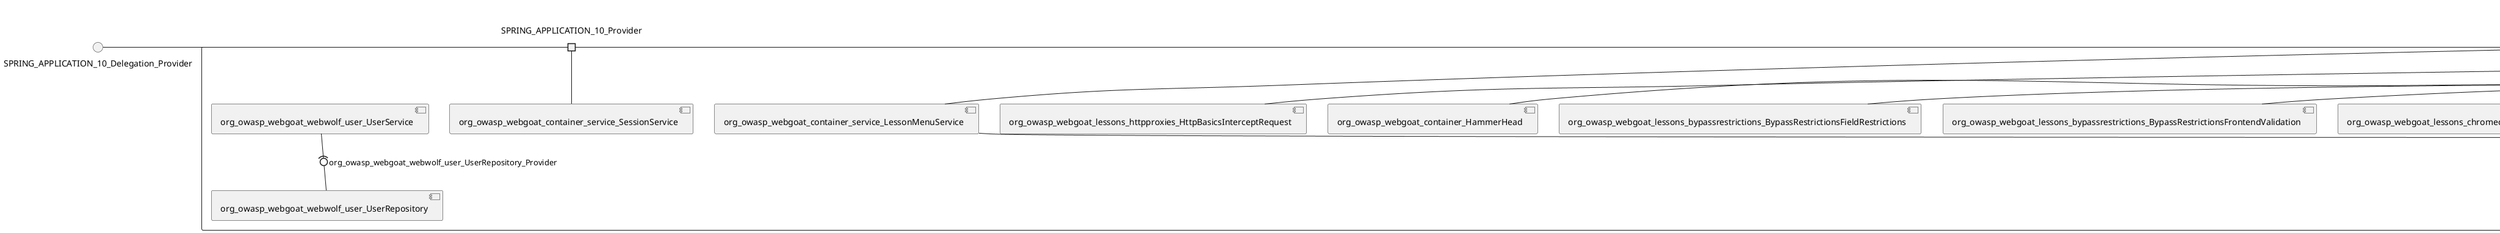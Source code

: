 @startuml
skinparam fixCircleLabelOverlapping true
skinparam componentStyle uml2
() SPRING_APPLICATION_10_Delegation_Provider
() SPRING_APPLICATION_11_Delegation_Provider
() SPRING_APPLICATION_2_Delegation_Provider
() SPRING_APPLICATION_3_Delegation_Provider
() SPRING_APPLICATION_4_Delegation_Provider
() SPRING_APPLICATION_5_Delegation_Provider
() SPRING_APPLICATION_6_Delegation_Provider
() SPRING_APPLICATION_7_Delegation_Provider
() SPRING_APPLICATION_8_Delegation_Provider
() SPRING_APPLICATION_9_Delegation_Provider
() SPRING_APPLICATION_BypassRestrictions_FieldRestrictions_POST_Delegation_Provider
() SPRING_APPLICATION_BypassRestrictions_frontendValidation_POST_Delegation_Provider
() SPRING_APPLICATION_ChromeDevTools_dummy_POST_Delegation_Provider
() SPRING_APPLICATION_ChromeDevTools_network_POST_Delegation_Provider
() SPRING_APPLICATION_CrossSiteScriptingStored_stored_xss_POST_Delegation_Provider
() SPRING_APPLICATION_CrossSiteScriptingStored_stored_xss_follow_up_POST_Delegation_Provider
() SPRING_APPLICATION_CrossSiteScripting_attack1_POST_Delegation_Provider
() SPRING_APPLICATION_CrossSiteScripting_attack3_POST_Delegation_Provider
() SPRING_APPLICATION_CrossSiteScripting_attack4_POST_Delegation_Provider
() SPRING_APPLICATION_CrossSiteScripting_attack5a_GET_Delegation_Provider
() SPRING_APPLICATION_CrossSiteScripting_attack6a_POST_Delegation_Provider
() SPRING_APPLICATION_CrossSiteScripting_dom_follow_up_POST_Delegation_Provider
() SPRING_APPLICATION_CrossSiteScripting_phone_home_xss_POST_Delegation_Provider
() SPRING_APPLICATION_CrossSiteScripting_quiz_GET_POST_Delegation_Provider
() SPRING_APPLICATION_Delegation_Provider
() SPRING_APPLICATION_GET_10_Delegation_Provider
() SPRING_APPLICATION_GET_11_Delegation_Provider
() SPRING_APPLICATION_GET_12_Delegation_Provider
() SPRING_APPLICATION_GET_13_Delegation_Provider
() SPRING_APPLICATION_GET_14_Delegation_Provider
() SPRING_APPLICATION_GET_2_Delegation_Provider
() SPRING_APPLICATION_GET_3_Delegation_Provider
() SPRING_APPLICATION_GET_4_Delegation_Provider
() SPRING_APPLICATION_GET_5_Delegation_Provider
() SPRING_APPLICATION_GET_6_Delegation_Provider
() SPRING_APPLICATION_GET_7_Delegation_Provider
() SPRING_APPLICATION_GET_8_Delegation_Provider
() SPRING_APPLICATION_GET_9_Delegation_Provider
() SPRING_APPLICATION_GET_Delegation_Provider
() SPRING_APPLICATION_HtmlTampering_task_POST_Delegation_Provider
() SPRING_APPLICATION_HttpBasics_attack1_POST_Delegation_Provider
() SPRING_APPLICATION_HttpBasics_attack2_POST_Delegation_Provider
() SPRING_APPLICATION_IDOR_diff_attributes_POST_Delegation_Provider
() SPRING_APPLICATION_IDOR_login_POST_Delegation_Provider
() SPRING_APPLICATION_IDOR_profile_alt_path_POST_Delegation_Provider
() SPRING_APPLICATION_InsecureDeserialization_task_POST_Delegation_Provider
() SPRING_APPLICATION_InsecureLogin_Delegation_Provider
() SPRING_APPLICATION_JWT_decode_POST_Delegation_Provider
() SPRING_APPLICATION_JWT_jku_Delegation_Provider
() SPRING_APPLICATION_JWT_kid_Delegation_Provider
() SPRING_APPLICATION_JWT_quiz_GET_POST_Delegation_Provider
() SPRING_APPLICATION_JWT_refresh_Delegation_Provider
() SPRING_APPLICATION_JWT_secret_POST_Delegation_Provider
() SPRING_APPLICATION_JWT_votings_Delegation_Provider
() SPRING_APPLICATION_LogSpoofing_log_bleeding_POST_Delegation_Provider
() SPRING_APPLICATION_LogSpoofing_log_spoofing_POST_Delegation_Provider
() SPRING_APPLICATION_POST_10_Delegation_Provider
() SPRING_APPLICATION_POST_11_Delegation_Provider
() SPRING_APPLICATION_POST_12_Delegation_Provider
() SPRING_APPLICATION_POST_13_Delegation_Provider
() SPRING_APPLICATION_POST_14_Delegation_Provider
() SPRING_APPLICATION_POST_15_Delegation_Provider
() SPRING_APPLICATION_POST_16_Delegation_Provider
() SPRING_APPLICATION_POST_17_Delegation_Provider
() SPRING_APPLICATION_POST_18_Delegation_Provider
() SPRING_APPLICATION_POST_2_Delegation_Provider
() SPRING_APPLICATION_POST_3_Delegation_Provider
() SPRING_APPLICATION_POST_4_Delegation_Provider
() SPRING_APPLICATION_POST_5_Delegation_Provider
() SPRING_APPLICATION_POST_6_Delegation_Provider
() SPRING_APPLICATION_POST_7_Delegation_Provider
() SPRING_APPLICATION_POST_8_Delegation_Provider
() SPRING_APPLICATION_POST_9_Delegation_Provider
() SPRING_APPLICATION_POST_Delegation_Provider
() SPRING_APPLICATION_PUT_Delegation_Provider
() SPRING_APPLICATION_PasswordReset_ForgotPassword_create_password_reset_link_POST_Delegation_Provider
() SPRING_APPLICATION_PasswordReset_SecurityQuestions_POST_Delegation_Provider
() SPRING_APPLICATION_PasswordReset_reset_Delegation_Provider
() SPRING_APPLICATION_PasswordReset_simple_mail_reset_POST_Delegation_Provider
() SPRING_APPLICATION_PathTraversal_profile_picture_GET_Delegation_Provider
() SPRING_APPLICATION_PathTraversal_profile_picture_fix_GET_Delegation_Provider
() SPRING_APPLICATION_PathTraversal_profile_upload_POST_Delegation_Provider
() SPRING_APPLICATION_PathTraversal_profile_upload_fix_POST_Delegation_Provider
() SPRING_APPLICATION_PathTraversal_profile_upload_remove_user_input_POST_Delegation_Provider
() SPRING_APPLICATION_PathTraversal_random_POST_Delegation_Provider
() SPRING_APPLICATION_PathTraversal_random_picture_GET_Delegation_Provider
() SPRING_APPLICATION_PathTraversal_zip_slip_Delegation_Provider
() SPRING_APPLICATION_SSRF_task1_POST_Delegation_Provider
() SPRING_APPLICATION_SSRF_task2_POST_Delegation_Provider
() SPRING_APPLICATION_SecurePasswords_assignment_POST_Delegation_Provider
() SPRING_APPLICATION_SqlInjectionAdvanced_attack6a_POST_Delegation_Provider
() SPRING_APPLICATION_SqlInjectionAdvanced_attack6b_POST_Delegation_Provider
() SPRING_APPLICATION_SqlInjectionAdvanced_challenge_Login_POST_Delegation_Provider
() SPRING_APPLICATION_SqlInjectionAdvanced_challenge_PUT_Delegation_Provider
() SPRING_APPLICATION_SqlInjectionAdvanced_quiz_GET_POST_Delegation_Provider
() SPRING_APPLICATION_SqlInjectionMitigations_attack10a_POST_Delegation_Provider
() SPRING_APPLICATION_SqlInjectionMitigations_attack10b_POST_Delegation_Provider
() SPRING_APPLICATION_SqlInjectionMitigations_attack12a_POST_Delegation_Provider
() SPRING_APPLICATION_SqlInjectionMitigations_servers_GET_Delegation_Provider
() SPRING_APPLICATION_SqlInjection_assignment5a_POST_Delegation_Provider
() SPRING_APPLICATION_SqlInjection_assignment5b_POST_Delegation_Provider
() SPRING_APPLICATION_SqlInjection_attack10_POST_Delegation_Provider
() SPRING_APPLICATION_SqlInjection_attack2_POST_Delegation_Provider
() SPRING_APPLICATION_SqlInjection_attack3_POST_Delegation_Provider
() SPRING_APPLICATION_SqlInjection_attack4_POST_Delegation_Provider
() SPRING_APPLICATION_SqlInjection_attack5_POST_Delegation_Provider
() SPRING_APPLICATION_SqlInjection_attack8_POST_Delegation_Provider
() SPRING_APPLICATION_SqlInjection_attack9_POST_Delegation_Provider
() SPRING_APPLICATION_SqlOnlyInputValidationOnKeywords_attack_POST_Delegation_Provider
() SPRING_APPLICATION_SqlOnlyInputValidation_attack_POST_Delegation_Provider
() SPRING_APPLICATION_VulnerableComponents_attack1_POST_Delegation_Provider
() SPRING_APPLICATION_WebWolf_GET_Delegation_Provider
() SPRING_APPLICATION_WebWolf_landing_Delegation_Provider
() SPRING_APPLICATION_WebWolf_mail_Delegation_Provider
() SPRING_APPLICATION_challenge_1_POST_Delegation_Provider
() SPRING_APPLICATION_challenge_5_POST_Delegation_Provider
() SPRING_APPLICATION_challenge_7_Delegation_Provider
() SPRING_APPLICATION_challenge_8_Delegation_Provider
() SPRING_APPLICATION_challenge_logo_Delegation_Provider
() SPRING_APPLICATION_cia_quiz_GET_POST_Delegation_Provider
() SPRING_APPLICATION_clientSideFiltering_attack1_POST_Delegation_Provider
() SPRING_APPLICATION_clientSideFiltering_challenge_store_coupons_GET_Delegation_Provider
() SPRING_APPLICATION_clientSideFiltering_getItForFree_POST_Delegation_Provider
() SPRING_APPLICATION_clientSideFiltering_salaries_GET_Delegation_Provider
() SPRING_APPLICATION_crypto_encoding_basic_auth_POST_Delegation_Provider
() SPRING_APPLICATION_crypto_encoding_xor_POST_Delegation_Provider
() SPRING_APPLICATION_crypto_hashing_POST_Delegation_Provider
() SPRING_APPLICATION_crypto_secure_defaults_POST_Delegation_Provider
() SPRING_APPLICATION_crypto_signing_verify_POST_Delegation_Provider
() SPRING_APPLICATION_csrf_feedback_message_POST_Delegation_Provider
() SPRING_APPLICATION_csrf_review_POST_Delegation_Provider
() SPRING_APPLICATION_files_GET_Delegation_Provider
() SPRING_APPLICATION_fileupload_POST_Delegation_Provider
() SPRING_APPLICATION_jwt_Delegation_Provider
() SPRING_APPLICATION_landing_Delegation_Provider
() SPRING_APPLICATION_lesson_template_Delegation_Provider
() SPRING_APPLICATION_login_oauth_mvc_GET_Delegation_Provider
() SPRING_APPLICATION_mail_DELETE_GET_POST_Delegation_Provider
() SPRING_APPLICATION_register_mvc_POST_Delegation_Provider
() SPRING_APPLICATION_registration_GET_Delegation_Provider
() SPRING_APPLICATION_requests_GET_Delegation_Provider
() SPRING_APPLICATION_scoreboard_data_GET_Delegation_Provider
() SPRING_APPLICATION_server_directory_GET_Delegation_Provider
() SPRING_APPLICATION_service_debug_labels_mvc_Delegation_Provider
() SPRING_APPLICATION_service_lessonoverview_mvc_GET_Delegation_Provider
() SPRING_APPLICATION_xxe_comments_GET_Delegation_Provider
rectangle System {
[org_owasp_webgoat_container_HammerHead] [[webgoat-webgoat.repository#_yGB63qh5Ee-Bcu-Uzqk3Hg]]
[org_owasp_webgoat_container_WebWolfRedirect] [[webgoat-webgoat.repository#_yGB63qh5Ee-Bcu-Uzqk3Hg]]
[org_owasp_webgoat_container_controller_StartLesson] [[webgoat-webgoat.repository#_yGB63qh5Ee-Bcu-Uzqk3Hg]]
[org_owasp_webgoat_container_controller_Welcome] [[webgoat-webgoat.repository#_yGB63qh5Ee-Bcu-Uzqk3Hg]]
[org_owasp_webgoat_container_i18n_PluginMessages_Provider] [[webgoat-webgoat.repository#_yGB63qh5Ee-Bcu-Uzqk3Hg]]
[org_owasp_webgoat_container_report_ReportCardController] [[webgoat-webgoat.repository#_yGB63qh5Ee-Bcu-Uzqk3Hg]]
[org_owasp_webgoat_container_service_EnvironmentService] [[webgoat-webgoat.repository#_yGB63qh5Ee-Bcu-Uzqk3Hg]]
[org_owasp_webgoat_container_service_HintService] [[webgoat-webgoat.repository#_yGB63qh5Ee-Bcu-Uzqk3Hg]]
[org_owasp_webgoat_container_service_LabelDebugService] [[webgoat-webgoat.repository#_yGB63qh5Ee-Bcu-Uzqk3Hg]]
[org_owasp_webgoat_container_service_LabelService] [[webgoat-webgoat.repository#_yGB63qh5Ee-Bcu-Uzqk3Hg]]
[org_owasp_webgoat_container_service_LessonInfoService] [[webgoat-webgoat.repository#_yGB63qh5Ee-Bcu-Uzqk3Hg]]
[org_owasp_webgoat_container_service_LessonMenuService] [[webgoat-webgoat.repository#_yGB63qh5Ee-Bcu-Uzqk3Hg]]
[org_owasp_webgoat_container_service_LessonProgressService] [[webgoat-webgoat.repository#_yGB63qh5Ee-Bcu-Uzqk3Hg]]
[org_owasp_webgoat_container_service_RestartLessonService] [[webgoat-webgoat.repository#_yGB63qh5Ee-Bcu-Uzqk3Hg]]
[org_owasp_webgoat_container_service_SessionService] [[webgoat-webgoat.repository#_yGB63qh5Ee-Bcu-Uzqk3Hg]]
[org_owasp_webgoat_container_session_LessonSession_Provider] [[webgoat-webgoat.repository#_yGB63qh5Ee-Bcu-Uzqk3Hg]]
[org_owasp_webgoat_container_users_RegistrationController] [[webgoat-webgoat.repository#_yGB63qh5Ee-Bcu-Uzqk3Hg]]
[org_owasp_webgoat_container_users_Scoreboard] [[webgoat-webgoat.repository#_yGB63qh5Ee-Bcu-Uzqk3Hg]]
[org_owasp_webgoat_container_users_UserProgressRepository] [[webgoat-webgoat.repository#_yGB63qh5Ee-Bcu-Uzqk3Hg]]
[org_owasp_webgoat_container_users_UserRepository] [[webgoat-webgoat.repository#_yGB63qh5Ee-Bcu-Uzqk3Hg]]
[org_owasp_webgoat_container_users_UserService] [[webgoat-webgoat.repository#_yGB63qh5Ee-Bcu-Uzqk3Hg]]
[org_owasp_webgoat_lessons_authbypass_VerifyAccount] [[webgoat-webgoat.repository#_yGB63qh5Ee-Bcu-Uzqk3Hg]]
[org_owasp_webgoat_lessons_bypassrestrictions_BypassRestrictionsFieldRestrictions] [[webgoat-webgoat.repository#_yGB63qh5Ee-Bcu-Uzqk3Hg]]
[org_owasp_webgoat_lessons_bypassrestrictions_BypassRestrictionsFrontendValidation] [[webgoat-webgoat.repository#_yGB63qh5Ee-Bcu-Uzqk3Hg]]
[org_owasp_webgoat_lessons_challenges_FlagController] [[webgoat-webgoat.repository#_yGB63qh5Ee-Bcu-Uzqk3Hg]]
[org_owasp_webgoat_lessons_challenges_challenge1_Assignment1] [[webgoat-webgoat.repository#_yGB63qh5Ee-Bcu-Uzqk3Hg]]
[org_owasp_webgoat_lessons_challenges_challenge1_ImageServlet] [[webgoat-webgoat.repository#_yGB63qh5Ee-Bcu-Uzqk3Hg]]
[org_owasp_webgoat_lessons_challenges_challenge5_Assignment5] [[webgoat-webgoat.repository#_yGB63qh5Ee-Bcu-Uzqk3Hg]]
[org_owasp_webgoat_lessons_challenges_challenge7_Assignment7] [[webgoat-webgoat.repository#_yGB63qh5Ee-Bcu-Uzqk3Hg]]
[org_owasp_webgoat_lessons_challenges_challenge8_Assignment8] [[webgoat-webgoat.repository#_yGB63qh5Ee-Bcu-Uzqk3Hg]]
[org_owasp_webgoat_lessons_chromedevtools_NetworkDummy] [[webgoat-webgoat.repository#_yGB63qh5Ee-Bcu-Uzqk3Hg]]
[org_owasp_webgoat_lessons_chromedevtools_NetworkLesson] [[webgoat-webgoat.repository#_yGB63qh5Ee-Bcu-Uzqk3Hg]]
[org_owasp_webgoat_lessons_cia_CIAQuiz] [[webgoat-webgoat.repository#_yGB63qh5Ee-Bcu-Uzqk3Hg]]
[org_owasp_webgoat_lessons_clientsidefiltering_ClientSideFilteringAssignment] [[webgoat-webgoat.repository#_yGB63qh5Ee-Bcu-Uzqk3Hg]]
[org_owasp_webgoat_lessons_clientsidefiltering_ClientSideFilteringFreeAssignment] [[webgoat-webgoat.repository#_yGB63qh5Ee-Bcu-Uzqk3Hg]]
[org_owasp_webgoat_lessons_clientsidefiltering_Salaries] [[webgoat-webgoat.repository#_yGB63qh5Ee-Bcu-Uzqk3Hg]]
[org_owasp_webgoat_lessons_clientsidefiltering_ShopEndpoint] [[webgoat-webgoat.repository#_yGB63qh5Ee-Bcu-Uzqk3Hg]]
[org_owasp_webgoat_lessons_cryptography_EncodingAssignment] [[webgoat-webgoat.repository#_yGB63qh5Ee-Bcu-Uzqk3Hg]]
[org_owasp_webgoat_lessons_cryptography_HashingAssignment] [[webgoat-webgoat.repository#_yGB63qh5Ee-Bcu-Uzqk3Hg]]
[org_owasp_webgoat_lessons_cryptography_SecureDefaultsAssignment] [[webgoat-webgoat.repository#_yGB63qh5Ee-Bcu-Uzqk3Hg]]
[org_owasp_webgoat_lessons_cryptography_SigningAssignment] [[webgoat-webgoat.repository#_yGB63qh5Ee-Bcu-Uzqk3Hg]]
[org_owasp_webgoat_lessons_cryptography_XOREncodingAssignment] [[webgoat-webgoat.repository#_yGB63qh5Ee-Bcu-Uzqk3Hg]]
[org_owasp_webgoat_lessons_csrf_CSRFConfirmFlag1] [[webgoat-webgoat.repository#_yGB63qh5Ee-Bcu-Uzqk3Hg]]
[org_owasp_webgoat_lessons_csrf_CSRFFeedback] [[webgoat-webgoat.repository#_yGB63qh5Ee-Bcu-Uzqk3Hg]]
[org_owasp_webgoat_lessons_csrf_CSRFGetFlag] [[webgoat-webgoat.repository#_yGB63qh5Ee-Bcu-Uzqk3Hg]]
[org_owasp_webgoat_lessons_csrf_CSRFLogin] [[webgoat-webgoat.repository#_yGB63qh5Ee-Bcu-Uzqk3Hg]]
[org_owasp_webgoat_lessons_csrf_ForgedReviews] [[webgoat-webgoat.repository#_yGB63qh5Ee-Bcu-Uzqk3Hg]]
[org_owasp_webgoat_lessons_csrf_ObjectMapper_Provider] [[webgoat-webgoat.repository#_yGB63qh5Ee-Bcu-Uzqk3Hg]]
[org_owasp_webgoat_lessons_deserialization_InsecureDeserializationTask] [[webgoat-webgoat.repository#_yGB63qh5Ee-Bcu-Uzqk3Hg]]
[org_owasp_webgoat_lessons_hijacksession_HijackSessionAssignment] [[webgoat-webgoat.repository#_yGB63qh5Ee-Bcu-Uzqk3Hg]]
[org_owasp_webgoat_lessons_hijacksession_cas_HijackSessionAuthenticationProvider] [[webgoat-webgoat.repository#_yGB63qh5Ee-Bcu-Uzqk3Hg]]
[org_owasp_webgoat_lessons_htmltampering_HtmlTamperingTask] [[webgoat-webgoat.repository#_yGB63qh5Ee-Bcu-Uzqk3Hg]]
[org_owasp_webgoat_lessons_httpbasics_HttpBasicsLesson] [[webgoat-webgoat.repository#_yGB63qh5Ee-Bcu-Uzqk3Hg]]
[org_owasp_webgoat_lessons_httpbasics_HttpBasicsQuiz] [[webgoat-webgoat.repository#_yGB63qh5Ee-Bcu-Uzqk3Hg]]
[org_owasp_webgoat_lessons_httpproxies_HttpBasicsInterceptRequest] [[webgoat-webgoat.repository#_yGB63qh5Ee-Bcu-Uzqk3Hg]]
[org_owasp_webgoat_lessons_idor_IDORDiffAttributes] [[webgoat-webgoat.repository#_yGB63qh5Ee-Bcu-Uzqk3Hg]]
[org_owasp_webgoat_lessons_idor_IDOREditOtherProfile] [[webgoat-webgoat.repository#_yGB63qh5Ee-Bcu-Uzqk3Hg]]
[org_owasp_webgoat_lessons_idor_IDORLogin] [[webgoat-webgoat.repository#_yGB63qh5Ee-Bcu-Uzqk3Hg]]
[org_owasp_webgoat_lessons_idor_IDORViewOtherProfile] [[webgoat-webgoat.repository#_yGB63qh5Ee-Bcu-Uzqk3Hg]]
[org_owasp_webgoat_lessons_idor_IDORViewOwnProfile] [[webgoat-webgoat.repository#_yGB63qh5Ee-Bcu-Uzqk3Hg]]
[org_owasp_webgoat_lessons_idor_IDORViewOwnProfileAltUrl] [[webgoat-webgoat.repository#_yGB63qh5Ee-Bcu-Uzqk3Hg]]
[org_owasp_webgoat_lessons_insecurelogin_InsecureLoginTask] [[webgoat-webgoat.repository#_yGB63qh5Ee-Bcu-Uzqk3Hg]]
[org_owasp_webgoat_lessons_jwt_JWTDecodeEndpoint] [[webgoat-webgoat.repository#_yGB63qh5Ee-Bcu-Uzqk3Hg]]
[org_owasp_webgoat_lessons_jwt_JWTQuiz] [[webgoat-webgoat.repository#_yGB63qh5Ee-Bcu-Uzqk3Hg]]
[org_owasp_webgoat_lessons_jwt_JWTRefreshEndpoint] [[webgoat-webgoat.repository#_yGB63qh5Ee-Bcu-Uzqk3Hg]]
[org_owasp_webgoat_lessons_jwt_JWTSecretKeyEndpoint] [[webgoat-webgoat.repository#_yGB63qh5Ee-Bcu-Uzqk3Hg]]
[org_owasp_webgoat_lessons_jwt_JWTVotesEndpoint] [[webgoat-webgoat.repository#_yGB63qh5Ee-Bcu-Uzqk3Hg]]
[org_owasp_webgoat_lessons_jwt_claimmisuse_JWTHeaderJKUEndpoint] [[webgoat-webgoat.repository#_yGB63qh5Ee-Bcu-Uzqk3Hg]]
[org_owasp_webgoat_lessons_jwt_claimmisuse_JWTHeaderKIDEndpoint] [[webgoat-webgoat.repository#_yGB63qh5Ee-Bcu-Uzqk3Hg]]
[org_owasp_webgoat_lessons_lessontemplate_SampleAttack] [[webgoat-webgoat.repository#_yGB63qh5Ee-Bcu-Uzqk3Hg]]
[org_owasp_webgoat_lessons_logging_LogBleedingTask] [[webgoat-webgoat.repository#_yGB63qh5Ee-Bcu-Uzqk3Hg]]
[org_owasp_webgoat_lessons_logging_LogSpoofingTask] [[webgoat-webgoat.repository#_yGB63qh5Ee-Bcu-Uzqk3Hg]]
[org_owasp_webgoat_lessons_missingac_MissingFunctionACHiddenMenus] [[webgoat-webgoat.repository#_yGB63qh5Ee-Bcu-Uzqk3Hg]]
[org_owasp_webgoat_lessons_missingac_MissingFunctionACUsers] [[webgoat-webgoat.repository#_yGB63qh5Ee-Bcu-Uzqk3Hg]]
[org_owasp_webgoat_lessons_missingac_MissingFunctionACYourHash] [[webgoat-webgoat.repository#_yGB63qh5Ee-Bcu-Uzqk3Hg]]
[org_owasp_webgoat_lessons_missingac_MissingFunctionACYourHashAdmin] [[webgoat-webgoat.repository#_yGB63qh5Ee-Bcu-Uzqk3Hg]]
[org_owasp_webgoat_lessons_passwordreset_QuestionsAssignment] [[webgoat-webgoat.repository#_yGB63qh5Ee-Bcu-Uzqk3Hg]]
[org_owasp_webgoat_lessons_passwordreset_ResetLinkAssignment] [[webgoat-webgoat.repository#_yGB63qh5Ee-Bcu-Uzqk3Hg]]
[org_owasp_webgoat_lessons_passwordreset_ResetLinkAssignmentForgotPassword] [[webgoat-webgoat.repository#_yGB63qh5Ee-Bcu-Uzqk3Hg]]
[org_owasp_webgoat_lessons_passwordreset_SecurityQuestionAssignment] [[webgoat-webgoat.repository#_yGB63qh5Ee-Bcu-Uzqk3Hg]]
[org_owasp_webgoat_lessons_passwordreset_SimpleMailAssignment] [[webgoat-webgoat.repository#_yGB63qh5Ee-Bcu-Uzqk3Hg]]
[org_owasp_webgoat_lessons_passwordreset_TriedQuestions] [[webgoat-webgoat.repository#_yGB63qh5Ee-Bcu-Uzqk3Hg]]
[org_owasp_webgoat_lessons_pathtraversal_ProfileUpload] [[webgoat-webgoat.repository#_yGB63qh5Ee-Bcu-Uzqk3Hg]]
[org_owasp_webgoat_lessons_pathtraversal_ProfileUploadFix] [[webgoat-webgoat.repository#_yGB63qh5Ee-Bcu-Uzqk3Hg]]
[org_owasp_webgoat_lessons_pathtraversal_ProfileUploadRemoveUserInput] [[webgoat-webgoat.repository#_yGB63qh5Ee-Bcu-Uzqk3Hg]]
[org_owasp_webgoat_lessons_pathtraversal_ProfileUploadRetrieval] [[webgoat-webgoat.repository#_yGB63qh5Ee-Bcu-Uzqk3Hg]]
[org_owasp_webgoat_lessons_pathtraversal_ProfileZipSlip] [[webgoat-webgoat.repository#_yGB63qh5Ee-Bcu-Uzqk3Hg]]
[org_owasp_webgoat_lessons_securepasswords_SecurePasswordsAssignment] [[webgoat-webgoat.repository#_yGB63qh5Ee-Bcu-Uzqk3Hg]]
[org_owasp_webgoat_lessons_spoofcookie_SpoofCookieAssignment] [[webgoat-webgoat.repository#_yGB63qh5Ee-Bcu-Uzqk3Hg]]
[org_owasp_webgoat_lessons_sqlinjection_advanced_SqlInjectionChallenge] [[webgoat-webgoat.repository#_yGB63qh5Ee-Bcu-Uzqk3Hg]]
[org_owasp_webgoat_lessons_sqlinjection_advanced_SqlInjectionChallengeLogin] [[webgoat-webgoat.repository#_yGB63qh5Ee-Bcu-Uzqk3Hg]]
[org_owasp_webgoat_lessons_sqlinjection_advanced_SqlInjectionLesson6a] [[webgoat-webgoat.repository#_yGB63qh5Ee-Bcu-Uzqk3Hg]]
[org_owasp_webgoat_lessons_sqlinjection_advanced_SqlInjectionLesson6b] [[webgoat-webgoat.repository#_yGB63qh5Ee-Bcu-Uzqk3Hg]]
[org_owasp_webgoat_lessons_sqlinjection_advanced_SqlInjectionQuiz] [[webgoat-webgoat.repository#_yGB63qh5Ee-Bcu-Uzqk3Hg]]
[org_owasp_webgoat_lessons_sqlinjection_introduction_SqlInjectionLesson10] [[webgoat-webgoat.repository#_yGB63qh5Ee-Bcu-Uzqk3Hg]]
[org_owasp_webgoat_lessons_sqlinjection_introduction_SqlInjectionLesson2] [[webgoat-webgoat.repository#_yGB63qh5Ee-Bcu-Uzqk3Hg]]
[org_owasp_webgoat_lessons_sqlinjection_introduction_SqlInjectionLesson3] [[webgoat-webgoat.repository#_yGB63qh5Ee-Bcu-Uzqk3Hg]]
[org_owasp_webgoat_lessons_sqlinjection_introduction_SqlInjectionLesson4] [[webgoat-webgoat.repository#_yGB63qh5Ee-Bcu-Uzqk3Hg]]
[org_owasp_webgoat_lessons_sqlinjection_introduction_SqlInjectionLesson5] [[webgoat-webgoat.repository#_yGB63qh5Ee-Bcu-Uzqk3Hg]]
[org_owasp_webgoat_lessons_sqlinjection_introduction_SqlInjectionLesson5a] [[webgoat-webgoat.repository#_yGB63qh5Ee-Bcu-Uzqk3Hg]]
[org_owasp_webgoat_lessons_sqlinjection_introduction_SqlInjectionLesson5b] [[webgoat-webgoat.repository#_yGB63qh5Ee-Bcu-Uzqk3Hg]]
[org_owasp_webgoat_lessons_sqlinjection_introduction_SqlInjectionLesson8] [[webgoat-webgoat.repository#_yGB63qh5Ee-Bcu-Uzqk3Hg]]
[org_owasp_webgoat_lessons_sqlinjection_introduction_SqlInjectionLesson9] [[webgoat-webgoat.repository#_yGB63qh5Ee-Bcu-Uzqk3Hg]]
[org_owasp_webgoat_lessons_sqlinjection_mitigation_Servers] [[webgoat-webgoat.repository#_yGB63qh5Ee-Bcu-Uzqk3Hg]]
[org_owasp_webgoat_lessons_sqlinjection_mitigation_SqlInjectionLesson10a] [[webgoat-webgoat.repository#_yGB63qh5Ee-Bcu-Uzqk3Hg]]
[org_owasp_webgoat_lessons_sqlinjection_mitigation_SqlInjectionLesson10b] [[webgoat-webgoat.repository#_yGB63qh5Ee-Bcu-Uzqk3Hg]]
[org_owasp_webgoat_lessons_sqlinjection_mitigation_SqlInjectionLesson13] [[webgoat-webgoat.repository#_yGB63qh5Ee-Bcu-Uzqk3Hg]]
[org_owasp_webgoat_lessons_sqlinjection_mitigation_SqlOnlyInputValidation] [[webgoat-webgoat.repository#_yGB63qh5Ee-Bcu-Uzqk3Hg]]
[org_owasp_webgoat_lessons_sqlinjection_mitigation_SqlOnlyInputValidationOnKeywords] [[webgoat-webgoat.repository#_yGB63qh5Ee-Bcu-Uzqk3Hg]]
[org_owasp_webgoat_lessons_ssrf_SSRFTask1] [[webgoat-webgoat.repository#_yGB63qh5Ee-Bcu-Uzqk3Hg]]
[org_owasp_webgoat_lessons_ssrf_SSRFTask2] [[webgoat-webgoat.repository#_yGB63qh5Ee-Bcu-Uzqk3Hg]]
[org_owasp_webgoat_lessons_vulnerablecomponents_VulnerableComponentsLesson] [[webgoat-webgoat.repository#_yGB63qh5Ee-Bcu-Uzqk3Hg]]
[org_owasp_webgoat_lessons_webwolfintroduction_LandingAssignment] [[webgoat-webgoat.repository#_yGB63qh5Ee-Bcu-Uzqk3Hg]]
[org_owasp_webgoat_lessons_webwolfintroduction_MailAssignment] [[webgoat-webgoat.repository#_yGB63qh5Ee-Bcu-Uzqk3Hg]]
[org_owasp_webgoat_lessons_xss_CrossSiteScriptingLesson1] [[webgoat-webgoat.repository#_yGB63qh5Ee-Bcu-Uzqk3Hg]]
[org_owasp_webgoat_lessons_xss_CrossSiteScriptingLesson5a] [[webgoat-webgoat.repository#_yGB63qh5Ee-Bcu-Uzqk3Hg]]
[org_owasp_webgoat_lessons_xss_CrossSiteScriptingLesson6a] [[webgoat-webgoat.repository#_yGB63qh5Ee-Bcu-Uzqk3Hg]]
[org_owasp_webgoat_lessons_xss_CrossSiteScriptingQuiz] [[webgoat-webgoat.repository#_yGB63qh5Ee-Bcu-Uzqk3Hg]]
[org_owasp_webgoat_lessons_xss_DOMCrossSiteScripting] [[webgoat-webgoat.repository#_yGB63qh5Ee-Bcu-Uzqk3Hg]]
[org_owasp_webgoat_lessons_xss_DOMCrossSiteScriptingVerifier] [[webgoat-webgoat.repository#_yGB63qh5Ee-Bcu-Uzqk3Hg]]
[org_owasp_webgoat_lessons_xss_mitigation_CrossSiteScriptingLesson3] [[webgoat-webgoat.repository#_yGB63qh5Ee-Bcu-Uzqk3Hg]]
[org_owasp_webgoat_lessons_xss_mitigation_CrossSiteScriptingLesson4] [[webgoat-webgoat.repository#_yGB63qh5Ee-Bcu-Uzqk3Hg]]
[org_owasp_webgoat_lessons_xss_stored_StoredCrossSiteScriptingVerifier] [[webgoat-webgoat.repository#_yGB63qh5Ee-Bcu-Uzqk3Hg]]
[org_owasp_webgoat_lessons_xss_stored_StoredXssComments] [[webgoat-webgoat.repository#_yGB63qh5Ee-Bcu-Uzqk3Hg]]
[org_owasp_webgoat_lessons_xxe_BlindSendFileAssignment] [[webgoat-webgoat.repository#_yGB63qh5Ee-Bcu-Uzqk3Hg]]
[org_owasp_webgoat_lessons_xxe_CommentsEndpoint] [[webgoat-webgoat.repository#_yGB63qh5Ee-Bcu-Uzqk3Hg]]
[org_owasp_webgoat_lessons_xxe_ContentTypeAssignment] [[webgoat-webgoat.repository#_yGB63qh5Ee-Bcu-Uzqk3Hg]]
[org_owasp_webgoat_lessons_xxe_SimpleXXE] [[webgoat-webgoat.repository#_yGB63qh5Ee-Bcu-Uzqk3Hg]]
[org_owasp_webgoat_webwolf_FileServer] [[webgoat-webgoat.repository#_yGB63qh5Ee-Bcu-Uzqk3Hg]]
[org_owasp_webgoat_webwolf_jwt_JWTController] [[webgoat-webgoat.repository#_yGB63qh5Ee-Bcu-Uzqk3Hg]]
[org_owasp_webgoat_webwolf_mailbox_MailboxController] [[webgoat-webgoat.repository#_yGB63qh5Ee-Bcu-Uzqk3Hg]]
[org_owasp_webgoat_webwolf_mailbox_MailboxRepository] [[webgoat-webgoat.repository#_yGB63qh5Ee-Bcu-Uzqk3Hg]]
[org_owasp_webgoat_webwolf_requests_LandingPage] [[webgoat-webgoat.repository#_yGB63qh5Ee-Bcu-Uzqk3Hg]]
[org_owasp_webgoat_webwolf_requests_Requests] [[webgoat-webgoat.repository#_yGB63qh5Ee-Bcu-Uzqk3Hg]]
[org_owasp_webgoat_webwolf_user_UserRepository] [[webgoat-webgoat.repository#_yGB63qh5Ee-Bcu-Uzqk3Hg]]
[org_owasp_webgoat_webwolf_user_UserService] [[webgoat-webgoat.repository#_yGB63qh5Ee-Bcu-Uzqk3Hg]]
port SPRING_APPLICATION_10_Provider
SPRING_APPLICATION_10_Delegation_Provider - SPRING_APPLICATION_10_Provider
SPRING_APPLICATION_10_Provider - [org_owasp_webgoat_container_service_SessionService]
port SPRING_APPLICATION_11_Provider
SPRING_APPLICATION_11_Delegation_Provider - SPRING_APPLICATION_11_Provider
SPRING_APPLICATION_11_Provider - [org_owasp_webgoat_container_service_LessonMenuService]
port SPRING_APPLICATION_2_Provider
SPRING_APPLICATION_2_Delegation_Provider - SPRING_APPLICATION_2_Provider
SPRING_APPLICATION_2_Provider - [org_owasp_webgoat_lessons_jwt_JWTSecretKeyEndpoint]
port SPRING_APPLICATION_3_Provider
SPRING_APPLICATION_3_Delegation_Provider - SPRING_APPLICATION_3_Provider
SPRING_APPLICATION_3_Provider - [org_owasp_webgoat_lessons_cryptography_HashingAssignment]
port SPRING_APPLICATION_4_Provider
SPRING_APPLICATION_4_Delegation_Provider - SPRING_APPLICATION_4_Provider
SPRING_APPLICATION_4_Provider - [org_owasp_webgoat_webwolf_FileServer]
port SPRING_APPLICATION_5_Provider
SPRING_APPLICATION_5_Delegation_Provider - SPRING_APPLICATION_5_Provider
SPRING_APPLICATION_5_Provider - [org_owasp_webgoat_lessons_httpproxies_HttpBasicsInterceptRequest]
port SPRING_APPLICATION_6_Provider
SPRING_APPLICATION_6_Delegation_Provider - SPRING_APPLICATION_6_Provider
SPRING_APPLICATION_6_Provider - [org_owasp_webgoat_lessons_cryptography_SigningAssignment]
port SPRING_APPLICATION_7_Provider
SPRING_APPLICATION_7_Delegation_Provider - SPRING_APPLICATION_7_Provider
SPRING_APPLICATION_7_Provider - [org_owasp_webgoat_container_service_LabelDebugService]
port SPRING_APPLICATION_8_Provider
SPRING_APPLICATION_8_Delegation_Provider - SPRING_APPLICATION_8_Provider
SPRING_APPLICATION_8_Provider - [org_owasp_webgoat_container_HammerHead]
port SPRING_APPLICATION_9_Provider
SPRING_APPLICATION_9_Delegation_Provider - SPRING_APPLICATION_9_Provider
SPRING_APPLICATION_9_Provider - [org_owasp_webgoat_lessons_xxe_SimpleXXE]
port SPRING_APPLICATION_BypassRestrictions_FieldRestrictions_POST_Provider
SPRING_APPLICATION_BypassRestrictions_FieldRestrictions_POST_Delegation_Provider - SPRING_APPLICATION_BypassRestrictions_FieldRestrictions_POST_Provider
SPRING_APPLICATION_BypassRestrictions_FieldRestrictions_POST_Provider - [org_owasp_webgoat_lessons_bypassrestrictions_BypassRestrictionsFieldRestrictions]
port SPRING_APPLICATION_BypassRestrictions_frontendValidation_POST_Provider
SPRING_APPLICATION_BypassRestrictions_frontendValidation_POST_Delegation_Provider - SPRING_APPLICATION_BypassRestrictions_frontendValidation_POST_Provider
SPRING_APPLICATION_BypassRestrictions_frontendValidation_POST_Provider - [org_owasp_webgoat_lessons_bypassrestrictions_BypassRestrictionsFrontendValidation]
port SPRING_APPLICATION_ChromeDevTools_dummy_POST_Provider
SPRING_APPLICATION_ChromeDevTools_dummy_POST_Delegation_Provider - SPRING_APPLICATION_ChromeDevTools_dummy_POST_Provider
SPRING_APPLICATION_ChromeDevTools_dummy_POST_Provider - [org_owasp_webgoat_lessons_chromedevtools_NetworkDummy]
port SPRING_APPLICATION_ChromeDevTools_network_POST_Provider
SPRING_APPLICATION_ChromeDevTools_network_POST_Delegation_Provider - SPRING_APPLICATION_ChromeDevTools_network_POST_Provider
SPRING_APPLICATION_ChromeDevTools_network_POST_Provider - [org_owasp_webgoat_lessons_chromedevtools_NetworkLesson]
port SPRING_APPLICATION_CrossSiteScriptingStored_stored_xss_POST_Provider
SPRING_APPLICATION_CrossSiteScriptingStored_stored_xss_POST_Delegation_Provider - SPRING_APPLICATION_CrossSiteScriptingStored_stored_xss_POST_Provider
SPRING_APPLICATION_CrossSiteScriptingStored_stored_xss_POST_Provider - [org_owasp_webgoat_lessons_xss_stored_StoredXssComments]
port SPRING_APPLICATION_CrossSiteScriptingStored_stored_xss_follow_up_POST_Provider
SPRING_APPLICATION_CrossSiteScriptingStored_stored_xss_follow_up_POST_Delegation_Provider - SPRING_APPLICATION_CrossSiteScriptingStored_stored_xss_follow_up_POST_Provider
SPRING_APPLICATION_CrossSiteScriptingStored_stored_xss_follow_up_POST_Provider - [org_owasp_webgoat_lessons_xss_stored_StoredCrossSiteScriptingVerifier]
port SPRING_APPLICATION_CrossSiteScripting_attack1_POST_Provider
SPRING_APPLICATION_CrossSiteScripting_attack1_POST_Delegation_Provider - SPRING_APPLICATION_CrossSiteScripting_attack1_POST_Provider
SPRING_APPLICATION_CrossSiteScripting_attack1_POST_Provider - [org_owasp_webgoat_lessons_xss_CrossSiteScriptingLesson1]
port SPRING_APPLICATION_CrossSiteScripting_attack3_POST_Provider
SPRING_APPLICATION_CrossSiteScripting_attack3_POST_Delegation_Provider - SPRING_APPLICATION_CrossSiteScripting_attack3_POST_Provider
SPRING_APPLICATION_CrossSiteScripting_attack3_POST_Provider - [org_owasp_webgoat_lessons_xss_mitigation_CrossSiteScriptingLesson3]
port SPRING_APPLICATION_CrossSiteScripting_attack4_POST_Provider
SPRING_APPLICATION_CrossSiteScripting_attack4_POST_Delegation_Provider - SPRING_APPLICATION_CrossSiteScripting_attack4_POST_Provider
SPRING_APPLICATION_CrossSiteScripting_attack4_POST_Provider - [org_owasp_webgoat_lessons_xss_mitigation_CrossSiteScriptingLesson4]
port SPRING_APPLICATION_CrossSiteScripting_attack5a_GET_Provider
SPRING_APPLICATION_CrossSiteScripting_attack5a_GET_Delegation_Provider - SPRING_APPLICATION_CrossSiteScripting_attack5a_GET_Provider
SPRING_APPLICATION_CrossSiteScripting_attack5a_GET_Provider - [org_owasp_webgoat_lessons_xss_CrossSiteScriptingLesson5a]
port SPRING_APPLICATION_CrossSiteScripting_attack6a_POST_Provider
SPRING_APPLICATION_CrossSiteScripting_attack6a_POST_Delegation_Provider - SPRING_APPLICATION_CrossSiteScripting_attack6a_POST_Provider
SPRING_APPLICATION_CrossSiteScripting_attack6a_POST_Provider - [org_owasp_webgoat_lessons_xss_CrossSiteScriptingLesson6a]
port SPRING_APPLICATION_CrossSiteScripting_dom_follow_up_POST_Provider
SPRING_APPLICATION_CrossSiteScripting_dom_follow_up_POST_Delegation_Provider - SPRING_APPLICATION_CrossSiteScripting_dom_follow_up_POST_Provider
SPRING_APPLICATION_CrossSiteScripting_dom_follow_up_POST_Provider - [org_owasp_webgoat_lessons_xss_DOMCrossSiteScriptingVerifier]
port SPRING_APPLICATION_CrossSiteScripting_phone_home_xss_POST_Provider
SPRING_APPLICATION_CrossSiteScripting_phone_home_xss_POST_Delegation_Provider - SPRING_APPLICATION_CrossSiteScripting_phone_home_xss_POST_Provider
SPRING_APPLICATION_CrossSiteScripting_phone_home_xss_POST_Provider - [org_owasp_webgoat_lessons_xss_DOMCrossSiteScripting]
port SPRING_APPLICATION_CrossSiteScripting_quiz_GET_POST_Provider
SPRING_APPLICATION_CrossSiteScripting_quiz_GET_POST_Delegation_Provider - SPRING_APPLICATION_CrossSiteScripting_quiz_GET_POST_Provider
SPRING_APPLICATION_CrossSiteScripting_quiz_GET_POST_Provider - [org_owasp_webgoat_lessons_xss_CrossSiteScriptingQuiz]
port SPRING_APPLICATION_Provider
SPRING_APPLICATION_Delegation_Provider - SPRING_APPLICATION_Provider
SPRING_APPLICATION_Provider - [org_owasp_webgoat_lessons_cryptography_HashingAssignment]
port SPRING_APPLICATION_GET_10_Provider
SPRING_APPLICATION_GET_10_Delegation_Provider - SPRING_APPLICATION_GET_10_Provider
SPRING_APPLICATION_GET_10_Provider - [org_owasp_webgoat_lessons_cryptography_EncodingAssignment]
port SPRING_APPLICATION_GET_11_Provider
SPRING_APPLICATION_GET_11_Delegation_Provider - SPRING_APPLICATION_GET_11_Provider
SPRING_APPLICATION_GET_11_Provider - [org_owasp_webgoat_lessons_missingac_MissingFunctionACUsers]
port SPRING_APPLICATION_GET_12_Provider
SPRING_APPLICATION_GET_12_Delegation_Provider - SPRING_APPLICATION_GET_12_Provider
SPRING_APPLICATION_GET_12_Provider - [org_owasp_webgoat_lessons_xss_stored_StoredXssComments]
port SPRING_APPLICATION_GET_13_Provider
SPRING_APPLICATION_GET_13_Delegation_Provider - SPRING_APPLICATION_GET_13_Provider
SPRING_APPLICATION_GET_13_Provider - [org_owasp_webgoat_lessons_idor_IDORViewOwnProfile]
port SPRING_APPLICATION_GET_14_Provider
SPRING_APPLICATION_GET_14_Delegation_Provider - SPRING_APPLICATION_GET_14_Provider
SPRING_APPLICATION_GET_14_Provider - [org_owasp_webgoat_container_controller_StartLesson]
port SPRING_APPLICATION_GET_2_Provider
SPRING_APPLICATION_GET_2_Delegation_Provider - SPRING_APPLICATION_GET_2_Provider
SPRING_APPLICATION_GET_2_Provider - [org_owasp_webgoat_lessons_idor_IDORViewOtherProfile]
port SPRING_APPLICATION_GET_3_Provider
SPRING_APPLICATION_GET_3_Delegation_Provider - SPRING_APPLICATION_GET_3_Provider
SPRING_APPLICATION_GET_3_Provider - [org_owasp_webgoat_container_service_LessonInfoService]
port SPRING_APPLICATION_GET_4_Provider
SPRING_APPLICATION_GET_4_Delegation_Provider - SPRING_APPLICATION_GET_4_Provider
SPRING_APPLICATION_GET_4_Provider - [org_owasp_webgoat_container_report_ReportCardController]
port SPRING_APPLICATION_GET_5_Provider
SPRING_APPLICATION_GET_5_Delegation_Provider - SPRING_APPLICATION_GET_5_Provider
SPRING_APPLICATION_GET_5_Provider - [org_owasp_webgoat_container_controller_Welcome]
port SPRING_APPLICATION_GET_6_Provider
SPRING_APPLICATION_GET_6_Delegation_Provider - SPRING_APPLICATION_GET_6_Provider
SPRING_APPLICATION_GET_6_Provider - [org_owasp_webgoat_lessons_spoofcookie_SpoofCookieAssignment]
port SPRING_APPLICATION_GET_7_Provider
SPRING_APPLICATION_GET_7_Delegation_Provider - SPRING_APPLICATION_GET_7_Provider
SPRING_APPLICATION_GET_7_Provider - [org_owasp_webgoat_lessons_csrf_ForgedReviews]
port SPRING_APPLICATION_GET_8_Provider
SPRING_APPLICATION_GET_8_Delegation_Provider - SPRING_APPLICATION_GET_8_Provider
SPRING_APPLICATION_GET_8_Provider - [org_owasp_webgoat_container_service_HintService]
port SPRING_APPLICATION_GET_9_Provider
SPRING_APPLICATION_GET_9_Delegation_Provider - SPRING_APPLICATION_GET_9_Provider
SPRING_APPLICATION_GET_9_Provider - [org_owasp_webgoat_container_service_RestartLessonService]
port SPRING_APPLICATION_GET_Provider
SPRING_APPLICATION_GET_Delegation_Provider - SPRING_APPLICATION_GET_Provider
SPRING_APPLICATION_GET_Provider - [org_owasp_webgoat_container_service_LabelService]
port SPRING_APPLICATION_HtmlTampering_task_POST_Provider
SPRING_APPLICATION_HtmlTampering_task_POST_Delegation_Provider - SPRING_APPLICATION_HtmlTampering_task_POST_Provider
SPRING_APPLICATION_HtmlTampering_task_POST_Provider - [org_owasp_webgoat_lessons_htmltampering_HtmlTamperingTask]
port SPRING_APPLICATION_HttpBasics_attack1_POST_Provider
SPRING_APPLICATION_HttpBasics_attack1_POST_Delegation_Provider - SPRING_APPLICATION_HttpBasics_attack1_POST_Provider
SPRING_APPLICATION_HttpBasics_attack1_POST_Provider - [org_owasp_webgoat_lessons_httpbasics_HttpBasicsLesson]
port SPRING_APPLICATION_HttpBasics_attack2_POST_Provider
SPRING_APPLICATION_HttpBasics_attack2_POST_Delegation_Provider - SPRING_APPLICATION_HttpBasics_attack2_POST_Provider
SPRING_APPLICATION_HttpBasics_attack2_POST_Provider - [org_owasp_webgoat_lessons_httpbasics_HttpBasicsQuiz]
port SPRING_APPLICATION_IDOR_diff_attributes_POST_Provider
SPRING_APPLICATION_IDOR_diff_attributes_POST_Delegation_Provider - SPRING_APPLICATION_IDOR_diff_attributes_POST_Provider
SPRING_APPLICATION_IDOR_diff_attributes_POST_Provider - [org_owasp_webgoat_lessons_idor_IDORDiffAttributes]
port SPRING_APPLICATION_IDOR_login_POST_Provider
SPRING_APPLICATION_IDOR_login_POST_Delegation_Provider - SPRING_APPLICATION_IDOR_login_POST_Provider
SPRING_APPLICATION_IDOR_login_POST_Provider - [org_owasp_webgoat_lessons_idor_IDORLogin]
port SPRING_APPLICATION_IDOR_profile_alt_path_POST_Provider
SPRING_APPLICATION_IDOR_profile_alt_path_POST_Delegation_Provider - SPRING_APPLICATION_IDOR_profile_alt_path_POST_Provider
SPRING_APPLICATION_IDOR_profile_alt_path_POST_Provider - [org_owasp_webgoat_lessons_idor_IDORViewOwnProfileAltUrl]
port SPRING_APPLICATION_InsecureDeserialization_task_POST_Provider
SPRING_APPLICATION_InsecureDeserialization_task_POST_Delegation_Provider - SPRING_APPLICATION_InsecureDeserialization_task_POST_Provider
SPRING_APPLICATION_InsecureDeserialization_task_POST_Provider - [org_owasp_webgoat_lessons_deserialization_InsecureDeserializationTask]
port SPRING_APPLICATION_InsecureLogin_Provider
SPRING_APPLICATION_InsecureLogin_Delegation_Provider - SPRING_APPLICATION_InsecureLogin_Provider
SPRING_APPLICATION_InsecureLogin_Provider - [org_owasp_webgoat_lessons_insecurelogin_InsecureLoginTask]
port SPRING_APPLICATION_JWT_decode_POST_Provider
SPRING_APPLICATION_JWT_decode_POST_Delegation_Provider - SPRING_APPLICATION_JWT_decode_POST_Provider
SPRING_APPLICATION_JWT_decode_POST_Provider - [org_owasp_webgoat_lessons_jwt_JWTDecodeEndpoint]
port SPRING_APPLICATION_JWT_jku_Provider
SPRING_APPLICATION_JWT_jku_Delegation_Provider - SPRING_APPLICATION_JWT_jku_Provider
SPRING_APPLICATION_JWT_jku_Provider - [org_owasp_webgoat_lessons_jwt_claimmisuse_JWTHeaderJKUEndpoint]
port SPRING_APPLICATION_JWT_kid_Provider
SPRING_APPLICATION_JWT_kid_Delegation_Provider - SPRING_APPLICATION_JWT_kid_Provider
SPRING_APPLICATION_JWT_kid_Provider - [org_owasp_webgoat_lessons_jwt_claimmisuse_JWTHeaderKIDEndpoint]
port SPRING_APPLICATION_JWT_quiz_GET_POST_Provider
SPRING_APPLICATION_JWT_quiz_GET_POST_Delegation_Provider - SPRING_APPLICATION_JWT_quiz_GET_POST_Provider
SPRING_APPLICATION_JWT_quiz_GET_POST_Provider - [org_owasp_webgoat_lessons_jwt_JWTQuiz]
port SPRING_APPLICATION_JWT_refresh_Provider
SPRING_APPLICATION_JWT_refresh_Delegation_Provider - SPRING_APPLICATION_JWT_refresh_Provider
SPRING_APPLICATION_JWT_refresh_Provider - [org_owasp_webgoat_lessons_jwt_JWTRefreshEndpoint]
port SPRING_APPLICATION_JWT_secret_POST_Provider
SPRING_APPLICATION_JWT_secret_POST_Delegation_Provider - SPRING_APPLICATION_JWT_secret_POST_Provider
SPRING_APPLICATION_JWT_secret_POST_Provider - [org_owasp_webgoat_lessons_jwt_JWTSecretKeyEndpoint]
port SPRING_APPLICATION_JWT_votings_Provider
SPRING_APPLICATION_JWT_votings_Delegation_Provider - SPRING_APPLICATION_JWT_votings_Provider
SPRING_APPLICATION_JWT_votings_Provider - [org_owasp_webgoat_lessons_jwt_JWTVotesEndpoint]
port SPRING_APPLICATION_LogSpoofing_log_bleeding_POST_Provider
SPRING_APPLICATION_LogSpoofing_log_bleeding_POST_Delegation_Provider - SPRING_APPLICATION_LogSpoofing_log_bleeding_POST_Provider
SPRING_APPLICATION_LogSpoofing_log_bleeding_POST_Provider - [org_owasp_webgoat_lessons_logging_LogBleedingTask]
port SPRING_APPLICATION_LogSpoofing_log_spoofing_POST_Provider
SPRING_APPLICATION_LogSpoofing_log_spoofing_POST_Delegation_Provider - SPRING_APPLICATION_LogSpoofing_log_spoofing_POST_Provider
SPRING_APPLICATION_LogSpoofing_log_spoofing_POST_Provider - [org_owasp_webgoat_lessons_logging_LogSpoofingTask]
port SPRING_APPLICATION_POST_10_Provider
SPRING_APPLICATION_POST_10_Delegation_Provider - SPRING_APPLICATION_POST_10_Provider
SPRING_APPLICATION_POST_10_Provider - [org_owasp_webgoat_lessons_passwordreset_SimpleMailAssignment]
port SPRING_APPLICATION_POST_11_Provider
SPRING_APPLICATION_POST_11_Delegation_Provider - SPRING_APPLICATION_POST_11_Provider
SPRING_APPLICATION_POST_11_Provider - [org_owasp_webgoat_lessons_authbypass_VerifyAccount]
port SPRING_APPLICATION_POST_12_Provider
SPRING_APPLICATION_POST_12_Delegation_Provider - SPRING_APPLICATION_POST_12_Provider
SPRING_APPLICATION_POST_12_Provider - [org_owasp_webgoat_lessons_challenges_FlagController]
port SPRING_APPLICATION_POST_13_Provider
SPRING_APPLICATION_POST_13_Delegation_Provider - SPRING_APPLICATION_POST_13_Provider
SPRING_APPLICATION_POST_13_Provider - [org_owasp_webgoat_lessons_missingac_MissingFunctionACYourHash]
port SPRING_APPLICATION_POST_14_Provider
SPRING_APPLICATION_POST_14_Delegation_Provider - SPRING_APPLICATION_POST_14_Provider
SPRING_APPLICATION_POST_14_Provider - [org_owasp_webgoat_lessons_missingac_MissingFunctionACYourHashAdmin]
port SPRING_APPLICATION_POST_15_Provider
SPRING_APPLICATION_POST_15_Delegation_Provider - SPRING_APPLICATION_POST_15_Provider
SPRING_APPLICATION_POST_15_Provider - [org_owasp_webgoat_lessons_csrf_CSRFConfirmFlag1]
port SPRING_APPLICATION_POST_16_Provider
SPRING_APPLICATION_POST_16_Delegation_Provider - SPRING_APPLICATION_POST_16_Provider
SPRING_APPLICATION_POST_16_Provider - [org_owasp_webgoat_lessons_csrf_CSRFLogin]
port SPRING_APPLICATION_POST_17_Provider
SPRING_APPLICATION_POST_17_Delegation_Provider - SPRING_APPLICATION_POST_17_Provider
SPRING_APPLICATION_POST_17_Provider - [org_owasp_webgoat_lessons_passwordreset_QuestionsAssignment]
port SPRING_APPLICATION_POST_18_Provider
SPRING_APPLICATION_POST_18_Delegation_Provider - SPRING_APPLICATION_POST_18_Provider
SPRING_APPLICATION_POST_18_Provider - [org_owasp_webgoat_lessons_xxe_BlindSendFileAssignment]
port SPRING_APPLICATION_POST_2_Provider
SPRING_APPLICATION_POST_2_Delegation_Provider - SPRING_APPLICATION_POST_2_Provider
SPRING_APPLICATION_POST_2_Provider - [org_owasp_webgoat_lessons_csrf_CSRFFeedback]
port SPRING_APPLICATION_POST_3_Provider
SPRING_APPLICATION_POST_3_Delegation_Provider - SPRING_APPLICATION_POST_3_Provider
SPRING_APPLICATION_POST_3_Provider - [org_owasp_webgoat_lessons_missingac_MissingFunctionACUsers]
port SPRING_APPLICATION_POST_4_Provider
SPRING_APPLICATION_POST_4_Delegation_Provider - SPRING_APPLICATION_POST_4_Provider
SPRING_APPLICATION_POST_4_Provider - [org_owasp_webgoat_lessons_xxe_SimpleXXE]
port SPRING_APPLICATION_POST_5_Provider
SPRING_APPLICATION_POST_5_Delegation_Provider - SPRING_APPLICATION_POST_5_Provider
SPRING_APPLICATION_POST_5_Provider - [org_owasp_webgoat_lessons_spoofcookie_SpoofCookieAssignment]
port SPRING_APPLICATION_POST_6_Provider
SPRING_APPLICATION_POST_6_Delegation_Provider - SPRING_APPLICATION_POST_6_Provider
SPRING_APPLICATION_POST_6_Provider - [org_owasp_webgoat_lessons_csrf_CSRFGetFlag]
port SPRING_APPLICATION_POST_7_Provider
SPRING_APPLICATION_POST_7_Delegation_Provider - SPRING_APPLICATION_POST_7_Provider
SPRING_APPLICATION_POST_7_Provider - [org_owasp_webgoat_lessons_xxe_ContentTypeAssignment]
port SPRING_APPLICATION_POST_8_Provider
SPRING_APPLICATION_POST_8_Delegation_Provider - SPRING_APPLICATION_POST_8_Provider
SPRING_APPLICATION_POST_8_Provider - [org_owasp_webgoat_lessons_chromedevtools_NetworkLesson]
port SPRING_APPLICATION_POST_9_Provider
SPRING_APPLICATION_POST_9_Delegation_Provider - SPRING_APPLICATION_POST_9_Provider
SPRING_APPLICATION_POST_9_Provider - [org_owasp_webgoat_lessons_hijacksession_HijackSessionAssignment]
port SPRING_APPLICATION_POST_Provider
SPRING_APPLICATION_POST_Delegation_Provider - SPRING_APPLICATION_POST_Provider
SPRING_APPLICATION_POST_Provider - [org_owasp_webgoat_lessons_missingac_MissingFunctionACHiddenMenus]
port SPRING_APPLICATION_PUT_Provider
SPRING_APPLICATION_PUT_Delegation_Provider - SPRING_APPLICATION_PUT_Provider
SPRING_APPLICATION_PUT_Provider - [org_owasp_webgoat_lessons_idor_IDOREditOtherProfile]
port SPRING_APPLICATION_PasswordReset_ForgotPassword_create_password_reset_link_POST_Provider
SPRING_APPLICATION_PasswordReset_ForgotPassword_create_password_reset_link_POST_Delegation_Provider - SPRING_APPLICATION_PasswordReset_ForgotPassword_create_password_reset_link_POST_Provider
SPRING_APPLICATION_PasswordReset_ForgotPassword_create_password_reset_link_POST_Provider - [org_owasp_webgoat_lessons_passwordreset_ResetLinkAssignmentForgotPassword]
port SPRING_APPLICATION_PasswordReset_SecurityQuestions_POST_Provider
SPRING_APPLICATION_PasswordReset_SecurityQuestions_POST_Delegation_Provider - SPRING_APPLICATION_PasswordReset_SecurityQuestions_POST_Provider
SPRING_APPLICATION_PasswordReset_SecurityQuestions_POST_Provider - [org_owasp_webgoat_lessons_passwordreset_SecurityQuestionAssignment]
port SPRING_APPLICATION_PasswordReset_reset_Provider
SPRING_APPLICATION_PasswordReset_reset_Delegation_Provider - SPRING_APPLICATION_PasswordReset_reset_Provider
SPRING_APPLICATION_PasswordReset_reset_Provider - [org_owasp_webgoat_lessons_passwordreset_ResetLinkAssignment]
port SPRING_APPLICATION_PasswordReset_simple_mail_reset_POST_Provider
SPRING_APPLICATION_PasswordReset_simple_mail_reset_POST_Delegation_Provider - SPRING_APPLICATION_PasswordReset_simple_mail_reset_POST_Provider
SPRING_APPLICATION_PasswordReset_simple_mail_reset_POST_Provider - [org_owasp_webgoat_lessons_passwordreset_SimpleMailAssignment]
port SPRING_APPLICATION_PathTraversal_profile_picture_GET_Provider
SPRING_APPLICATION_PathTraversal_profile_picture_GET_Delegation_Provider - SPRING_APPLICATION_PathTraversal_profile_picture_GET_Provider
SPRING_APPLICATION_PathTraversal_profile_picture_GET_Provider - [org_owasp_webgoat_lessons_pathtraversal_ProfileUpload]
port SPRING_APPLICATION_PathTraversal_profile_picture_fix_GET_Provider
SPRING_APPLICATION_PathTraversal_profile_picture_fix_GET_Delegation_Provider - SPRING_APPLICATION_PathTraversal_profile_picture_fix_GET_Provider
SPRING_APPLICATION_PathTraversal_profile_picture_fix_GET_Provider - [org_owasp_webgoat_lessons_pathtraversal_ProfileUploadFix]
port SPRING_APPLICATION_PathTraversal_profile_upload_POST_Provider
SPRING_APPLICATION_PathTraversal_profile_upload_POST_Delegation_Provider - SPRING_APPLICATION_PathTraversal_profile_upload_POST_Provider
SPRING_APPLICATION_PathTraversal_profile_upload_POST_Provider - [org_owasp_webgoat_lessons_pathtraversal_ProfileUpload]
port SPRING_APPLICATION_PathTraversal_profile_upload_fix_POST_Provider
SPRING_APPLICATION_PathTraversal_profile_upload_fix_POST_Delegation_Provider - SPRING_APPLICATION_PathTraversal_profile_upload_fix_POST_Provider
SPRING_APPLICATION_PathTraversal_profile_upload_fix_POST_Provider - [org_owasp_webgoat_lessons_pathtraversal_ProfileUploadFix]
port SPRING_APPLICATION_PathTraversal_profile_upload_remove_user_input_POST_Provider
SPRING_APPLICATION_PathTraversal_profile_upload_remove_user_input_POST_Delegation_Provider - SPRING_APPLICATION_PathTraversal_profile_upload_remove_user_input_POST_Provider
SPRING_APPLICATION_PathTraversal_profile_upload_remove_user_input_POST_Provider - [org_owasp_webgoat_lessons_pathtraversal_ProfileUploadRemoveUserInput]
port SPRING_APPLICATION_PathTraversal_random_POST_Provider
SPRING_APPLICATION_PathTraversal_random_POST_Delegation_Provider - SPRING_APPLICATION_PathTraversal_random_POST_Provider
SPRING_APPLICATION_PathTraversal_random_POST_Provider - [org_owasp_webgoat_lessons_pathtraversal_ProfileUploadRetrieval]
port SPRING_APPLICATION_PathTraversal_random_picture_GET_Provider
SPRING_APPLICATION_PathTraversal_random_picture_GET_Delegation_Provider - SPRING_APPLICATION_PathTraversal_random_picture_GET_Provider
SPRING_APPLICATION_PathTraversal_random_picture_GET_Provider - [org_owasp_webgoat_lessons_pathtraversal_ProfileUploadRetrieval]
port SPRING_APPLICATION_PathTraversal_zip_slip_Provider
SPRING_APPLICATION_PathTraversal_zip_slip_Delegation_Provider - SPRING_APPLICATION_PathTraversal_zip_slip_Provider
SPRING_APPLICATION_PathTraversal_zip_slip_Provider - [org_owasp_webgoat_lessons_pathtraversal_ProfileZipSlip]
port SPRING_APPLICATION_SSRF_task1_POST_Provider
SPRING_APPLICATION_SSRF_task1_POST_Delegation_Provider - SPRING_APPLICATION_SSRF_task1_POST_Provider
SPRING_APPLICATION_SSRF_task1_POST_Provider - [org_owasp_webgoat_lessons_ssrf_SSRFTask1]
port SPRING_APPLICATION_SSRF_task2_POST_Provider
SPRING_APPLICATION_SSRF_task2_POST_Delegation_Provider - SPRING_APPLICATION_SSRF_task2_POST_Provider
SPRING_APPLICATION_SSRF_task2_POST_Provider - [org_owasp_webgoat_lessons_ssrf_SSRFTask2]
port SPRING_APPLICATION_SecurePasswords_assignment_POST_Provider
SPRING_APPLICATION_SecurePasswords_assignment_POST_Delegation_Provider - SPRING_APPLICATION_SecurePasswords_assignment_POST_Provider
SPRING_APPLICATION_SecurePasswords_assignment_POST_Provider - [org_owasp_webgoat_lessons_securepasswords_SecurePasswordsAssignment]
port SPRING_APPLICATION_SqlInjectionAdvanced_attack6a_POST_Provider
SPRING_APPLICATION_SqlInjectionAdvanced_attack6a_POST_Delegation_Provider - SPRING_APPLICATION_SqlInjectionAdvanced_attack6a_POST_Provider
SPRING_APPLICATION_SqlInjectionAdvanced_attack6a_POST_Provider - [org_owasp_webgoat_lessons_sqlinjection_advanced_SqlInjectionLesson6a]
port SPRING_APPLICATION_SqlInjectionAdvanced_attack6b_POST_Provider
SPRING_APPLICATION_SqlInjectionAdvanced_attack6b_POST_Delegation_Provider - SPRING_APPLICATION_SqlInjectionAdvanced_attack6b_POST_Provider
SPRING_APPLICATION_SqlInjectionAdvanced_attack6b_POST_Provider - [org_owasp_webgoat_lessons_sqlinjection_advanced_SqlInjectionLesson6b]
port SPRING_APPLICATION_SqlInjectionAdvanced_challenge_Login_POST_Provider
SPRING_APPLICATION_SqlInjectionAdvanced_challenge_Login_POST_Delegation_Provider - SPRING_APPLICATION_SqlInjectionAdvanced_challenge_Login_POST_Provider
SPRING_APPLICATION_SqlInjectionAdvanced_challenge_Login_POST_Provider - [org_owasp_webgoat_lessons_sqlinjection_advanced_SqlInjectionChallengeLogin]
port SPRING_APPLICATION_SqlInjectionAdvanced_challenge_PUT_Provider
SPRING_APPLICATION_SqlInjectionAdvanced_challenge_PUT_Delegation_Provider - SPRING_APPLICATION_SqlInjectionAdvanced_challenge_PUT_Provider
SPRING_APPLICATION_SqlInjectionAdvanced_challenge_PUT_Provider - [org_owasp_webgoat_lessons_sqlinjection_advanced_SqlInjectionChallenge]
port SPRING_APPLICATION_SqlInjectionAdvanced_quiz_GET_POST_Provider
SPRING_APPLICATION_SqlInjectionAdvanced_quiz_GET_POST_Delegation_Provider - SPRING_APPLICATION_SqlInjectionAdvanced_quiz_GET_POST_Provider
SPRING_APPLICATION_SqlInjectionAdvanced_quiz_GET_POST_Provider - [org_owasp_webgoat_lessons_sqlinjection_advanced_SqlInjectionQuiz]
port SPRING_APPLICATION_SqlInjectionMitigations_attack10a_POST_Provider
SPRING_APPLICATION_SqlInjectionMitigations_attack10a_POST_Delegation_Provider - SPRING_APPLICATION_SqlInjectionMitigations_attack10a_POST_Provider
SPRING_APPLICATION_SqlInjectionMitigations_attack10a_POST_Provider - [org_owasp_webgoat_lessons_sqlinjection_mitigation_SqlInjectionLesson10a]
port SPRING_APPLICATION_SqlInjectionMitigations_attack10b_POST_Provider
SPRING_APPLICATION_SqlInjectionMitigations_attack10b_POST_Delegation_Provider - SPRING_APPLICATION_SqlInjectionMitigations_attack10b_POST_Provider
SPRING_APPLICATION_SqlInjectionMitigations_attack10b_POST_Provider - [org_owasp_webgoat_lessons_sqlinjection_mitigation_SqlInjectionLesson10b]
port SPRING_APPLICATION_SqlInjectionMitigations_attack12a_POST_Provider
SPRING_APPLICATION_SqlInjectionMitigations_attack12a_POST_Delegation_Provider - SPRING_APPLICATION_SqlInjectionMitigations_attack12a_POST_Provider
SPRING_APPLICATION_SqlInjectionMitigations_attack12a_POST_Provider - [org_owasp_webgoat_lessons_sqlinjection_mitigation_SqlInjectionLesson13]
port SPRING_APPLICATION_SqlInjectionMitigations_servers_GET_Provider
SPRING_APPLICATION_SqlInjectionMitigations_servers_GET_Delegation_Provider - SPRING_APPLICATION_SqlInjectionMitigations_servers_GET_Provider
SPRING_APPLICATION_SqlInjectionMitigations_servers_GET_Provider - [org_owasp_webgoat_lessons_sqlinjection_mitigation_Servers]
port SPRING_APPLICATION_SqlInjection_assignment5a_POST_Provider
SPRING_APPLICATION_SqlInjection_assignment5a_POST_Delegation_Provider - SPRING_APPLICATION_SqlInjection_assignment5a_POST_Provider
SPRING_APPLICATION_SqlInjection_assignment5a_POST_Provider - [org_owasp_webgoat_lessons_sqlinjection_introduction_SqlInjectionLesson5a]
port SPRING_APPLICATION_SqlInjection_assignment5b_POST_Provider
SPRING_APPLICATION_SqlInjection_assignment5b_POST_Delegation_Provider - SPRING_APPLICATION_SqlInjection_assignment5b_POST_Provider
SPRING_APPLICATION_SqlInjection_assignment5b_POST_Provider - [org_owasp_webgoat_lessons_sqlinjection_introduction_SqlInjectionLesson5b]
port SPRING_APPLICATION_SqlInjection_attack10_POST_Provider
SPRING_APPLICATION_SqlInjection_attack10_POST_Delegation_Provider - SPRING_APPLICATION_SqlInjection_attack10_POST_Provider
SPRING_APPLICATION_SqlInjection_attack10_POST_Provider - [org_owasp_webgoat_lessons_sqlinjection_introduction_SqlInjectionLesson10]
port SPRING_APPLICATION_SqlInjection_attack2_POST_Provider
SPRING_APPLICATION_SqlInjection_attack2_POST_Delegation_Provider - SPRING_APPLICATION_SqlInjection_attack2_POST_Provider
SPRING_APPLICATION_SqlInjection_attack2_POST_Provider - [org_owasp_webgoat_lessons_sqlinjection_introduction_SqlInjectionLesson2]
port SPRING_APPLICATION_SqlInjection_attack3_POST_Provider
SPRING_APPLICATION_SqlInjection_attack3_POST_Delegation_Provider - SPRING_APPLICATION_SqlInjection_attack3_POST_Provider
SPRING_APPLICATION_SqlInjection_attack3_POST_Provider - [org_owasp_webgoat_lessons_sqlinjection_introduction_SqlInjectionLesson3]
port SPRING_APPLICATION_SqlInjection_attack4_POST_Provider
SPRING_APPLICATION_SqlInjection_attack4_POST_Delegation_Provider - SPRING_APPLICATION_SqlInjection_attack4_POST_Provider
SPRING_APPLICATION_SqlInjection_attack4_POST_Provider - [org_owasp_webgoat_lessons_sqlinjection_introduction_SqlInjectionLesson4]
port SPRING_APPLICATION_SqlInjection_attack5_POST_Provider
SPRING_APPLICATION_SqlInjection_attack5_POST_Delegation_Provider - SPRING_APPLICATION_SqlInjection_attack5_POST_Provider
SPRING_APPLICATION_SqlInjection_attack5_POST_Provider - [org_owasp_webgoat_lessons_sqlinjection_introduction_SqlInjectionLesson5]
port SPRING_APPLICATION_SqlInjection_attack8_POST_Provider
SPRING_APPLICATION_SqlInjection_attack8_POST_Delegation_Provider - SPRING_APPLICATION_SqlInjection_attack8_POST_Provider
SPRING_APPLICATION_SqlInjection_attack8_POST_Provider - [org_owasp_webgoat_lessons_sqlinjection_introduction_SqlInjectionLesson8]
port SPRING_APPLICATION_SqlInjection_attack9_POST_Provider
SPRING_APPLICATION_SqlInjection_attack9_POST_Delegation_Provider - SPRING_APPLICATION_SqlInjection_attack9_POST_Provider
SPRING_APPLICATION_SqlInjection_attack9_POST_Provider - [org_owasp_webgoat_lessons_sqlinjection_introduction_SqlInjectionLesson9]
port SPRING_APPLICATION_SqlOnlyInputValidationOnKeywords_attack_POST_Provider
SPRING_APPLICATION_SqlOnlyInputValidationOnKeywords_attack_POST_Delegation_Provider - SPRING_APPLICATION_SqlOnlyInputValidationOnKeywords_attack_POST_Provider
SPRING_APPLICATION_SqlOnlyInputValidationOnKeywords_attack_POST_Provider - [org_owasp_webgoat_lessons_sqlinjection_mitigation_SqlOnlyInputValidationOnKeywords]
port SPRING_APPLICATION_SqlOnlyInputValidation_attack_POST_Provider
SPRING_APPLICATION_SqlOnlyInputValidation_attack_POST_Delegation_Provider - SPRING_APPLICATION_SqlOnlyInputValidation_attack_POST_Provider
SPRING_APPLICATION_SqlOnlyInputValidation_attack_POST_Provider - [org_owasp_webgoat_lessons_sqlinjection_mitigation_SqlOnlyInputValidation]
port SPRING_APPLICATION_VulnerableComponents_attack1_POST_Provider
SPRING_APPLICATION_VulnerableComponents_attack1_POST_Delegation_Provider - SPRING_APPLICATION_VulnerableComponents_attack1_POST_Provider
SPRING_APPLICATION_VulnerableComponents_attack1_POST_Provider - [org_owasp_webgoat_lessons_vulnerablecomponents_VulnerableComponentsLesson]
port SPRING_APPLICATION_WebWolf_GET_Provider
SPRING_APPLICATION_WebWolf_GET_Delegation_Provider - SPRING_APPLICATION_WebWolf_GET_Provider
SPRING_APPLICATION_WebWolf_GET_Provider - [org_owasp_webgoat_container_WebWolfRedirect]
port SPRING_APPLICATION_WebWolf_landing_Provider
SPRING_APPLICATION_WebWolf_landing_Delegation_Provider - SPRING_APPLICATION_WebWolf_landing_Provider
SPRING_APPLICATION_WebWolf_landing_Provider - [org_owasp_webgoat_lessons_webwolfintroduction_LandingAssignment]
port SPRING_APPLICATION_WebWolf_mail_Provider
SPRING_APPLICATION_WebWolf_mail_Delegation_Provider - SPRING_APPLICATION_WebWolf_mail_Provider
SPRING_APPLICATION_WebWolf_mail_Provider - [org_owasp_webgoat_lessons_webwolfintroduction_MailAssignment]
port SPRING_APPLICATION_challenge_1_POST_Provider
SPRING_APPLICATION_challenge_1_POST_Delegation_Provider - SPRING_APPLICATION_challenge_1_POST_Provider
SPRING_APPLICATION_challenge_1_POST_Provider - [org_owasp_webgoat_lessons_challenges_challenge1_Assignment1]
port SPRING_APPLICATION_challenge_5_POST_Provider
SPRING_APPLICATION_challenge_5_POST_Delegation_Provider - SPRING_APPLICATION_challenge_5_POST_Provider
SPRING_APPLICATION_challenge_5_POST_Provider - [org_owasp_webgoat_lessons_challenges_challenge5_Assignment5]
port SPRING_APPLICATION_challenge_7_Provider
SPRING_APPLICATION_challenge_7_Delegation_Provider - SPRING_APPLICATION_challenge_7_Provider
SPRING_APPLICATION_challenge_7_Provider - [org_owasp_webgoat_lessons_challenges_challenge7_Assignment7]
port SPRING_APPLICATION_challenge_8_Provider
SPRING_APPLICATION_challenge_8_Delegation_Provider - SPRING_APPLICATION_challenge_8_Provider
SPRING_APPLICATION_challenge_8_Provider - [org_owasp_webgoat_lessons_challenges_challenge8_Assignment8]
port SPRING_APPLICATION_challenge_logo_Provider
SPRING_APPLICATION_challenge_logo_Delegation_Provider - SPRING_APPLICATION_challenge_logo_Provider
SPRING_APPLICATION_challenge_logo_Provider - [org_owasp_webgoat_lessons_challenges_challenge1_ImageServlet]
port SPRING_APPLICATION_cia_quiz_GET_POST_Provider
SPRING_APPLICATION_cia_quiz_GET_POST_Delegation_Provider - SPRING_APPLICATION_cia_quiz_GET_POST_Provider
SPRING_APPLICATION_cia_quiz_GET_POST_Provider - [org_owasp_webgoat_lessons_cia_CIAQuiz]
port SPRING_APPLICATION_clientSideFiltering_attack1_POST_Provider
SPRING_APPLICATION_clientSideFiltering_attack1_POST_Delegation_Provider - SPRING_APPLICATION_clientSideFiltering_attack1_POST_Provider
SPRING_APPLICATION_clientSideFiltering_attack1_POST_Provider - [org_owasp_webgoat_lessons_clientsidefiltering_ClientSideFilteringAssignment]
port SPRING_APPLICATION_clientSideFiltering_challenge_store_coupons_GET_Provider
SPRING_APPLICATION_clientSideFiltering_challenge_store_coupons_GET_Delegation_Provider - SPRING_APPLICATION_clientSideFiltering_challenge_store_coupons_GET_Provider
SPRING_APPLICATION_clientSideFiltering_challenge_store_coupons_GET_Provider - [org_owasp_webgoat_lessons_clientsidefiltering_ShopEndpoint]
port SPRING_APPLICATION_clientSideFiltering_getItForFree_POST_Provider
SPRING_APPLICATION_clientSideFiltering_getItForFree_POST_Delegation_Provider - SPRING_APPLICATION_clientSideFiltering_getItForFree_POST_Provider
SPRING_APPLICATION_clientSideFiltering_getItForFree_POST_Provider - [org_owasp_webgoat_lessons_clientsidefiltering_ClientSideFilteringFreeAssignment]
port SPRING_APPLICATION_clientSideFiltering_salaries_GET_Provider
SPRING_APPLICATION_clientSideFiltering_salaries_GET_Delegation_Provider - SPRING_APPLICATION_clientSideFiltering_salaries_GET_Provider
SPRING_APPLICATION_clientSideFiltering_salaries_GET_Provider - [org_owasp_webgoat_lessons_clientsidefiltering_Salaries]
port SPRING_APPLICATION_crypto_encoding_basic_auth_POST_Provider
SPRING_APPLICATION_crypto_encoding_basic_auth_POST_Delegation_Provider - SPRING_APPLICATION_crypto_encoding_basic_auth_POST_Provider
SPRING_APPLICATION_crypto_encoding_basic_auth_POST_Provider - [org_owasp_webgoat_lessons_cryptography_EncodingAssignment]
port SPRING_APPLICATION_crypto_encoding_xor_POST_Provider
SPRING_APPLICATION_crypto_encoding_xor_POST_Delegation_Provider - SPRING_APPLICATION_crypto_encoding_xor_POST_Provider
SPRING_APPLICATION_crypto_encoding_xor_POST_Provider - [org_owasp_webgoat_lessons_cryptography_XOREncodingAssignment]
port SPRING_APPLICATION_crypto_hashing_POST_Provider
SPRING_APPLICATION_crypto_hashing_POST_Delegation_Provider - SPRING_APPLICATION_crypto_hashing_POST_Provider
SPRING_APPLICATION_crypto_hashing_POST_Provider - [org_owasp_webgoat_lessons_cryptography_HashingAssignment]
port SPRING_APPLICATION_crypto_secure_defaults_POST_Provider
SPRING_APPLICATION_crypto_secure_defaults_POST_Delegation_Provider - SPRING_APPLICATION_crypto_secure_defaults_POST_Provider
SPRING_APPLICATION_crypto_secure_defaults_POST_Provider - [org_owasp_webgoat_lessons_cryptography_SecureDefaultsAssignment]
port SPRING_APPLICATION_crypto_signing_verify_POST_Provider
SPRING_APPLICATION_crypto_signing_verify_POST_Delegation_Provider - SPRING_APPLICATION_crypto_signing_verify_POST_Provider
SPRING_APPLICATION_crypto_signing_verify_POST_Provider - [org_owasp_webgoat_lessons_cryptography_SigningAssignment]
port SPRING_APPLICATION_csrf_feedback_message_POST_Provider
SPRING_APPLICATION_csrf_feedback_message_POST_Delegation_Provider - SPRING_APPLICATION_csrf_feedback_message_POST_Provider
SPRING_APPLICATION_csrf_feedback_message_POST_Provider - [org_owasp_webgoat_lessons_csrf_CSRFFeedback]
port SPRING_APPLICATION_csrf_review_POST_Provider
SPRING_APPLICATION_csrf_review_POST_Delegation_Provider - SPRING_APPLICATION_csrf_review_POST_Provider
SPRING_APPLICATION_csrf_review_POST_Provider - [org_owasp_webgoat_lessons_csrf_ForgedReviews]
port SPRING_APPLICATION_files_GET_Provider
SPRING_APPLICATION_files_GET_Delegation_Provider - SPRING_APPLICATION_files_GET_Provider
SPRING_APPLICATION_files_GET_Provider - [org_owasp_webgoat_webwolf_FileServer]
port SPRING_APPLICATION_fileupload_POST_Provider
SPRING_APPLICATION_fileupload_POST_Delegation_Provider - SPRING_APPLICATION_fileupload_POST_Provider
SPRING_APPLICATION_fileupload_POST_Provider - [org_owasp_webgoat_webwolf_FileServer]
port SPRING_APPLICATION_jwt_Provider
SPRING_APPLICATION_jwt_Delegation_Provider - SPRING_APPLICATION_jwt_Provider
SPRING_APPLICATION_jwt_Provider - [org_owasp_webgoat_webwolf_jwt_JWTController]
port SPRING_APPLICATION_landing_Provider
SPRING_APPLICATION_landing_Delegation_Provider - SPRING_APPLICATION_landing_Provider
SPRING_APPLICATION_landing_Provider - [org_owasp_webgoat_webwolf_requests_LandingPage]
port SPRING_APPLICATION_lesson_template_Provider
SPRING_APPLICATION_lesson_template_Delegation_Provider - SPRING_APPLICATION_lesson_template_Provider
SPRING_APPLICATION_lesson_template_Provider - [org_owasp_webgoat_lessons_lessontemplate_SampleAttack]
port SPRING_APPLICATION_login_oauth_mvc_GET_Provider
SPRING_APPLICATION_login_oauth_mvc_GET_Delegation_Provider - SPRING_APPLICATION_login_oauth_mvc_GET_Provider
SPRING_APPLICATION_login_oauth_mvc_GET_Provider - [org_owasp_webgoat_container_users_RegistrationController]
port SPRING_APPLICATION_mail_DELETE_GET_POST_Provider
SPRING_APPLICATION_mail_DELETE_GET_POST_Delegation_Provider - SPRING_APPLICATION_mail_DELETE_GET_POST_Provider
SPRING_APPLICATION_mail_DELETE_GET_POST_Provider - [org_owasp_webgoat_webwolf_mailbox_MailboxController]
port SPRING_APPLICATION_register_mvc_POST_Provider
SPRING_APPLICATION_register_mvc_POST_Delegation_Provider - SPRING_APPLICATION_register_mvc_POST_Provider
SPRING_APPLICATION_register_mvc_POST_Provider - [org_owasp_webgoat_container_users_RegistrationController]
port SPRING_APPLICATION_registration_GET_Provider
SPRING_APPLICATION_registration_GET_Delegation_Provider - SPRING_APPLICATION_registration_GET_Provider
SPRING_APPLICATION_registration_GET_Provider - [org_owasp_webgoat_container_users_RegistrationController]
port SPRING_APPLICATION_requests_GET_Provider
SPRING_APPLICATION_requests_GET_Delegation_Provider - SPRING_APPLICATION_requests_GET_Provider
SPRING_APPLICATION_requests_GET_Provider - [org_owasp_webgoat_webwolf_requests_Requests]
port SPRING_APPLICATION_scoreboard_data_GET_Provider
SPRING_APPLICATION_scoreboard_data_GET_Delegation_Provider - SPRING_APPLICATION_scoreboard_data_GET_Provider
SPRING_APPLICATION_scoreboard_data_GET_Provider - [org_owasp_webgoat_container_users_Scoreboard]
port SPRING_APPLICATION_server_directory_GET_Provider
SPRING_APPLICATION_server_directory_GET_Delegation_Provider - SPRING_APPLICATION_server_directory_GET_Provider
SPRING_APPLICATION_server_directory_GET_Provider - [org_owasp_webgoat_container_service_EnvironmentService]
port SPRING_APPLICATION_service_debug_labels_mvc_Provider
SPRING_APPLICATION_service_debug_labels_mvc_Delegation_Provider - SPRING_APPLICATION_service_debug_labels_mvc_Provider
SPRING_APPLICATION_service_debug_labels_mvc_Provider - [org_owasp_webgoat_container_service_LabelDebugService]
port SPRING_APPLICATION_service_lessonoverview_mvc_GET_Provider
SPRING_APPLICATION_service_lessonoverview_mvc_GET_Delegation_Provider - SPRING_APPLICATION_service_lessonoverview_mvc_GET_Provider
SPRING_APPLICATION_service_lessonoverview_mvc_GET_Provider - [org_owasp_webgoat_container_service_LessonProgressService]
port SPRING_APPLICATION_xxe_comments_GET_Provider
SPRING_APPLICATION_xxe_comments_GET_Delegation_Provider - SPRING_APPLICATION_xxe_comments_GET_Provider
SPRING_APPLICATION_xxe_comments_GET_Provider - [org_owasp_webgoat_lessons_xxe_CommentsEndpoint]
[org_owasp_webgoat_lessons_csrf_CSRFGetFlag] -(0- [org_owasp_webgoat_container_i18n_PluginMessages_Provider] : org_owasp_webgoat_container_i18n_PluginMessages_Provider
[org_owasp_webgoat_lessons_idor_IDOREditOtherProfile] -(0- [org_owasp_webgoat_container_session_LessonSession_Provider] : org_owasp_webgoat_container_session_LessonSession_Provider
[org_owasp_webgoat_lessons_idor_IDORViewOtherProfile] -(0- [org_owasp_webgoat_container_session_LessonSession_Provider] : org_owasp_webgoat_container_session_LessonSession_Provider
[org_owasp_webgoat_lessons_csrf_CSRFFeedback] -(0- [org_owasp_webgoat_container_session_LessonSession_Provider] : org_owasp_webgoat_container_session_LessonSession_Provider
[org_owasp_webgoat_lessons_idor_IDORViewOwnProfileAltUrl] -(0- [org_owasp_webgoat_container_session_LessonSession_Provider] : org_owasp_webgoat_container_session_LessonSession_Provider
[org_owasp_webgoat_lessons_lessontemplate_SampleAttack] -(0- [org_owasp_webgoat_container_session_LessonSession_Provider] : org_owasp_webgoat_container_session_LessonSession_Provider
[org_owasp_webgoat_lessons_xss_CrossSiteScriptingLesson6a] -(0- [org_owasp_webgoat_container_session_LessonSession_Provider] : org_owasp_webgoat_container_session_LessonSession_Provider
[org_owasp_webgoat_lessons_idor_IDORViewOwnProfile] -(0- [org_owasp_webgoat_container_session_LessonSession_Provider] : org_owasp_webgoat_container_session_LessonSession_Provider
[org_owasp_webgoat_lessons_xss_CrossSiteScriptingLesson5a] -(0- [org_owasp_webgoat_container_session_LessonSession_Provider] : org_owasp_webgoat_container_session_LessonSession_Provider
[org_owasp_webgoat_lessons_csrf_CSRFConfirmFlag1] -(0- [org_owasp_webgoat_container_session_LessonSession_Provider] : org_owasp_webgoat_container_session_LessonSession_Provider
[org_owasp_webgoat_lessons_csrf_CSRFGetFlag] -(0- [org_owasp_webgoat_container_session_LessonSession_Provider] : org_owasp_webgoat_container_session_LessonSession_Provider
[org_owasp_webgoat_container_users_UserService] -(0- [org_owasp_webgoat_container_users_UserProgressRepository] : org_owasp_webgoat_container_users_UserProgressRepository_Provider
[org_owasp_webgoat_container_report_ReportCardController] -(0- [org_owasp_webgoat_container_users_UserProgressRepository] : org_owasp_webgoat_container_users_UserProgressRepository_Provider
[org_owasp_webgoat_container_users_Scoreboard] -(0- [org_owasp_webgoat_container_users_UserProgressRepository] : org_owasp_webgoat_container_users_UserProgressRepository_Provider
[org_owasp_webgoat_container_service_RestartLessonService] -(0- [org_owasp_webgoat_container_users_UserProgressRepository] : org_owasp_webgoat_container_users_UserProgressRepository_Provider
[org_owasp_webgoat_container_service_LessonProgressService] -(0- [org_owasp_webgoat_container_users_UserProgressRepository] : org_owasp_webgoat_container_users_UserProgressRepository_Provider
[org_owasp_webgoat_container_service_LessonMenuService] -(0- [org_owasp_webgoat_container_users_UserProgressRepository] : org_owasp_webgoat_container_users_UserProgressRepository_Provider
[org_owasp_webgoat_container_users_UserService] -(0- [org_owasp_webgoat_container_users_UserRepository] : org_owasp_webgoat_container_users_UserRepository_Provider
[org_owasp_webgoat_container_users_Scoreboard] -(0- [org_owasp_webgoat_container_users_UserRepository] : org_owasp_webgoat_container_users_UserRepository_Provider
[org_owasp_webgoat_lessons_csrf_CSRFFeedback] -(0- [org_owasp_webgoat_lessons_csrf_ObjectMapper_Provider] : org_owasp_webgoat_lessons_csrf_ObjectMapper_Provider
[org_owasp_webgoat_lessons_hijacksession_HijackSessionAssignment] -(0- [org_owasp_webgoat_lessons_hijacksession_cas_HijackSessionAuthenticationProvider] : org_owasp_webgoat_lessons_hijacksession_cas_HijackSessionAuthenticationProvider_Provider
[org_owasp_webgoat_lessons_passwordreset_SecurityQuestionAssignment] -(0- [org_owasp_webgoat_lessons_passwordreset_TriedQuestions] : org_owasp_webgoat_lessons_passwordreset_TriedQuestions_Provider
[org_owasp_webgoat_webwolf_mailbox_MailboxController] -(0- [org_owasp_webgoat_webwolf_mailbox_MailboxRepository] : org_owasp_webgoat_webwolf_mailbox_MailboxRepository_Provider
[org_owasp_webgoat_webwolf_user_UserService] -(0- [org_owasp_webgoat_webwolf_user_UserRepository] : org_owasp_webgoat_webwolf_user_UserRepository_Provider
}

@enduml
